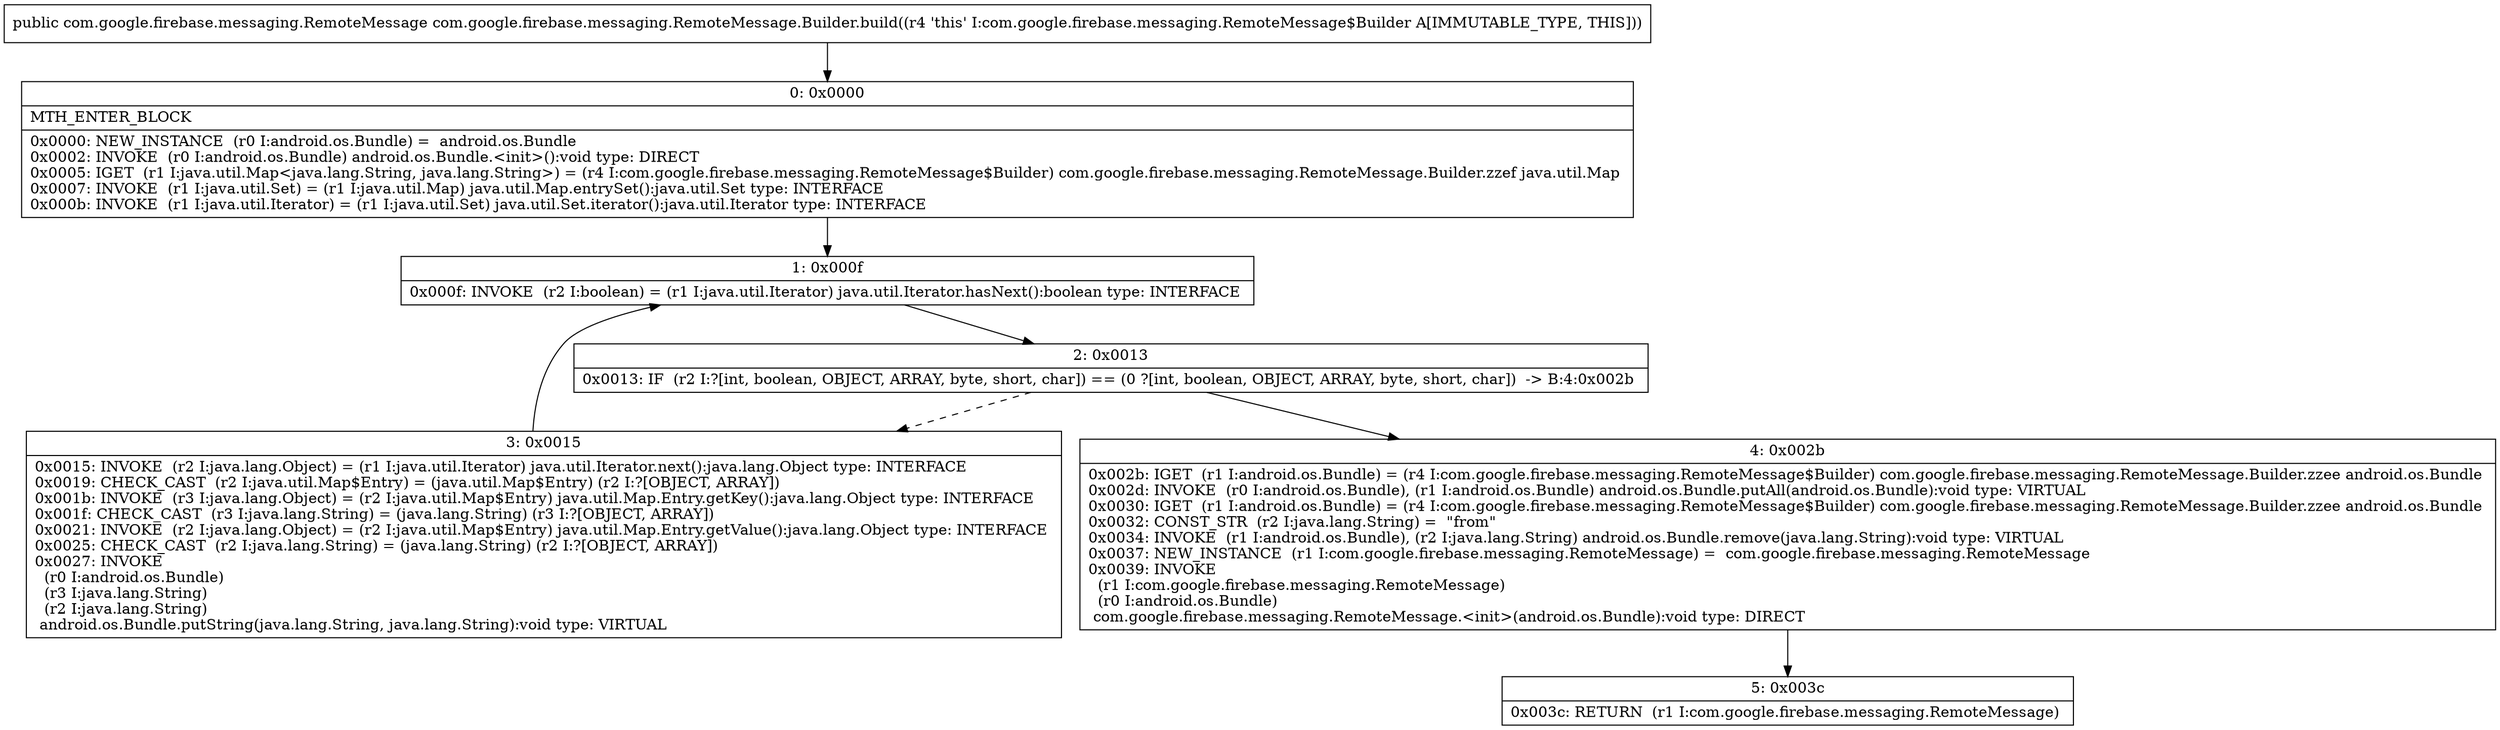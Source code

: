 digraph "CFG forcom.google.firebase.messaging.RemoteMessage.Builder.build()Lcom\/google\/firebase\/messaging\/RemoteMessage;" {
Node_0 [shape=record,label="{0\:\ 0x0000|MTH_ENTER_BLOCK\l|0x0000: NEW_INSTANCE  (r0 I:android.os.Bundle) =  android.os.Bundle \l0x0002: INVOKE  (r0 I:android.os.Bundle) android.os.Bundle.\<init\>():void type: DIRECT \l0x0005: IGET  (r1 I:java.util.Map\<java.lang.String, java.lang.String\>) = (r4 I:com.google.firebase.messaging.RemoteMessage$Builder) com.google.firebase.messaging.RemoteMessage.Builder.zzef java.util.Map \l0x0007: INVOKE  (r1 I:java.util.Set) = (r1 I:java.util.Map) java.util.Map.entrySet():java.util.Set type: INTERFACE \l0x000b: INVOKE  (r1 I:java.util.Iterator) = (r1 I:java.util.Set) java.util.Set.iterator():java.util.Iterator type: INTERFACE \l}"];
Node_1 [shape=record,label="{1\:\ 0x000f|0x000f: INVOKE  (r2 I:boolean) = (r1 I:java.util.Iterator) java.util.Iterator.hasNext():boolean type: INTERFACE \l}"];
Node_2 [shape=record,label="{2\:\ 0x0013|0x0013: IF  (r2 I:?[int, boolean, OBJECT, ARRAY, byte, short, char]) == (0 ?[int, boolean, OBJECT, ARRAY, byte, short, char])  \-\> B:4:0x002b \l}"];
Node_3 [shape=record,label="{3\:\ 0x0015|0x0015: INVOKE  (r2 I:java.lang.Object) = (r1 I:java.util.Iterator) java.util.Iterator.next():java.lang.Object type: INTERFACE \l0x0019: CHECK_CAST  (r2 I:java.util.Map$Entry) = (java.util.Map$Entry) (r2 I:?[OBJECT, ARRAY]) \l0x001b: INVOKE  (r3 I:java.lang.Object) = (r2 I:java.util.Map$Entry) java.util.Map.Entry.getKey():java.lang.Object type: INTERFACE \l0x001f: CHECK_CAST  (r3 I:java.lang.String) = (java.lang.String) (r3 I:?[OBJECT, ARRAY]) \l0x0021: INVOKE  (r2 I:java.lang.Object) = (r2 I:java.util.Map$Entry) java.util.Map.Entry.getValue():java.lang.Object type: INTERFACE \l0x0025: CHECK_CAST  (r2 I:java.lang.String) = (java.lang.String) (r2 I:?[OBJECT, ARRAY]) \l0x0027: INVOKE  \l  (r0 I:android.os.Bundle)\l  (r3 I:java.lang.String)\l  (r2 I:java.lang.String)\l android.os.Bundle.putString(java.lang.String, java.lang.String):void type: VIRTUAL \l}"];
Node_4 [shape=record,label="{4\:\ 0x002b|0x002b: IGET  (r1 I:android.os.Bundle) = (r4 I:com.google.firebase.messaging.RemoteMessage$Builder) com.google.firebase.messaging.RemoteMessage.Builder.zzee android.os.Bundle \l0x002d: INVOKE  (r0 I:android.os.Bundle), (r1 I:android.os.Bundle) android.os.Bundle.putAll(android.os.Bundle):void type: VIRTUAL \l0x0030: IGET  (r1 I:android.os.Bundle) = (r4 I:com.google.firebase.messaging.RemoteMessage$Builder) com.google.firebase.messaging.RemoteMessage.Builder.zzee android.os.Bundle \l0x0032: CONST_STR  (r2 I:java.lang.String) =  \"from\" \l0x0034: INVOKE  (r1 I:android.os.Bundle), (r2 I:java.lang.String) android.os.Bundle.remove(java.lang.String):void type: VIRTUAL \l0x0037: NEW_INSTANCE  (r1 I:com.google.firebase.messaging.RemoteMessage) =  com.google.firebase.messaging.RemoteMessage \l0x0039: INVOKE  \l  (r1 I:com.google.firebase.messaging.RemoteMessage)\l  (r0 I:android.os.Bundle)\l com.google.firebase.messaging.RemoteMessage.\<init\>(android.os.Bundle):void type: DIRECT \l}"];
Node_5 [shape=record,label="{5\:\ 0x003c|0x003c: RETURN  (r1 I:com.google.firebase.messaging.RemoteMessage) \l}"];
MethodNode[shape=record,label="{public com.google.firebase.messaging.RemoteMessage com.google.firebase.messaging.RemoteMessage.Builder.build((r4 'this' I:com.google.firebase.messaging.RemoteMessage$Builder A[IMMUTABLE_TYPE, THIS])) }"];
MethodNode -> Node_0;
Node_0 -> Node_1;
Node_1 -> Node_2;
Node_2 -> Node_3[style=dashed];
Node_2 -> Node_4;
Node_3 -> Node_1;
Node_4 -> Node_5;
}

